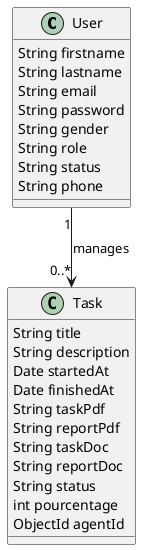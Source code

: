 @startuml diagramme
    class User {
     String firstname
    String lastname
    String email
    String password
    String gender
    String role
    String status
    String phone
    }

class Task {
   String title
   String description
   Date startedAt
   Date finishedAt
   String taskPdf
   String reportPdf
   String taskDoc
   String reportDoc
   String status
   int pourcentage
   ObjectId agentId
}

User "1" --> "0..*" Task : manages
@enduml